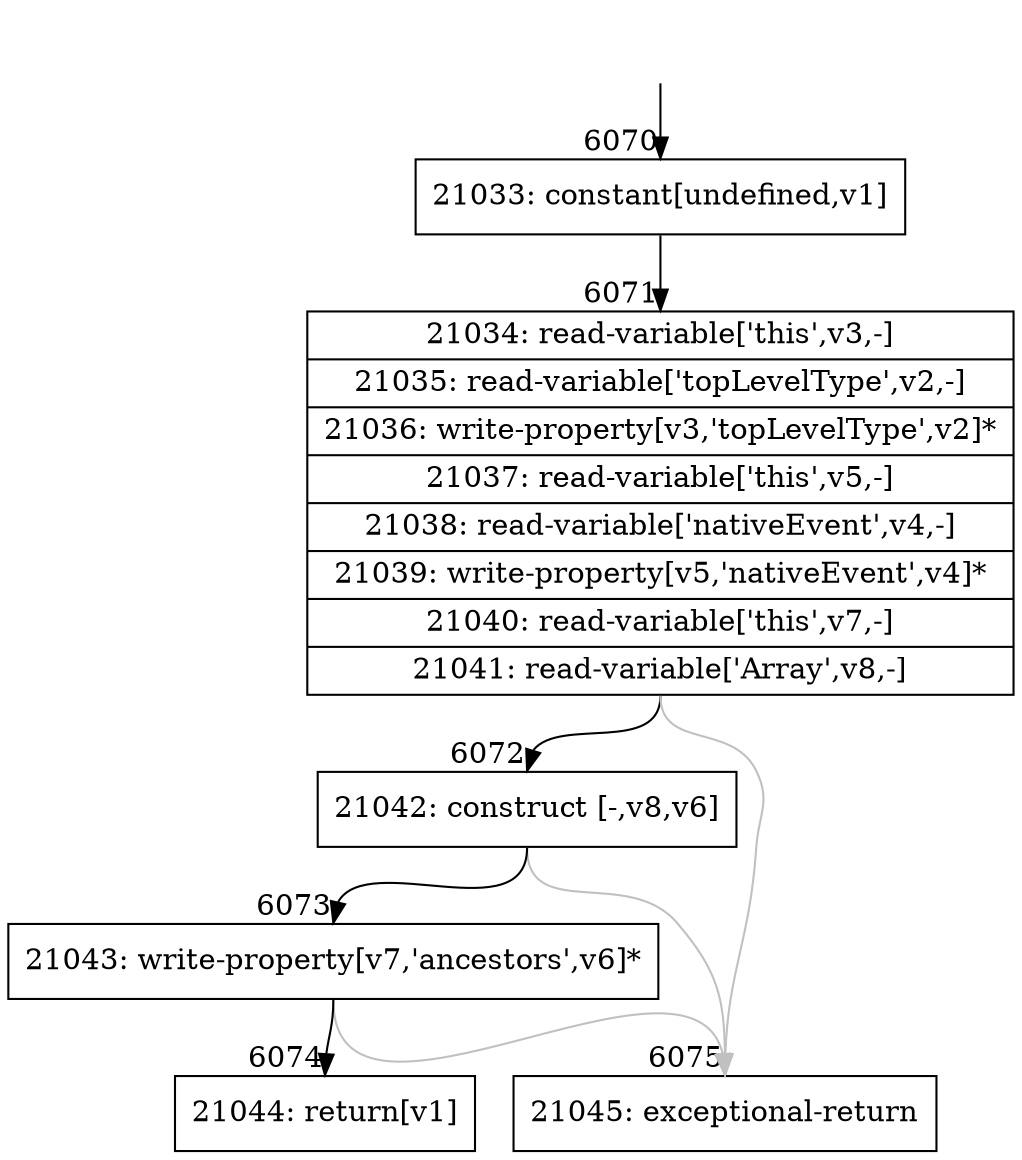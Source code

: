 digraph {
rankdir="TD"
BB_entry414[shape=none,label=""];
BB_entry414 -> BB6070 [tailport=s, headport=n, headlabel="    6070"]
BB6070 [shape=record label="{21033: constant[undefined,v1]}" ] 
BB6070 -> BB6071 [tailport=s, headport=n, headlabel="      6071"]
BB6071 [shape=record label="{21034: read-variable['this',v3,-]|21035: read-variable['topLevelType',v2,-]|21036: write-property[v3,'topLevelType',v2]*|21037: read-variable['this',v5,-]|21038: read-variable['nativeEvent',v4,-]|21039: write-property[v5,'nativeEvent',v4]*|21040: read-variable['this',v7,-]|21041: read-variable['Array',v8,-]}" ] 
BB6071 -> BB6072 [tailport=s, headport=n, headlabel="      6072"]
BB6071 -> BB6075 [tailport=s, headport=n, color=gray, headlabel="      6075"]
BB6072 [shape=record label="{21042: construct [-,v8,v6]}" ] 
BB6072 -> BB6073 [tailport=s, headport=n, headlabel="      6073"]
BB6072 -> BB6075 [tailport=s, headport=n, color=gray]
BB6073 [shape=record label="{21043: write-property[v7,'ancestors',v6]*}" ] 
BB6073 -> BB6074 [tailport=s, headport=n, headlabel="      6074"]
BB6073 -> BB6075 [tailport=s, headport=n, color=gray]
BB6074 [shape=record label="{21044: return[v1]}" ] 
BB6075 [shape=record label="{21045: exceptional-return}" ] 
//#$~ 10791
}
